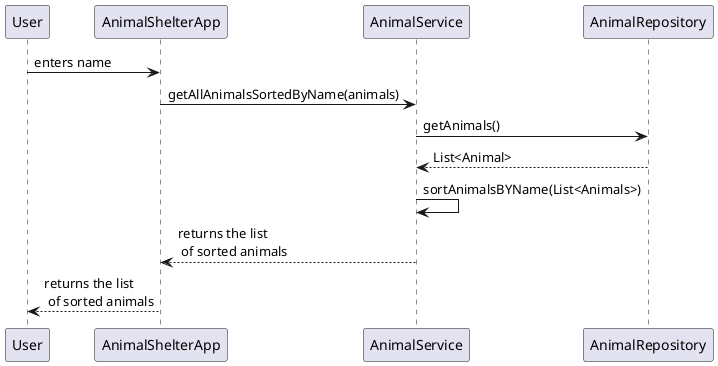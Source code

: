 @startuml

User -> AnimalShelterApp : enters name
AnimalShelterApp -> AnimalService : getAllAnimalsSortedByName(animals)
AnimalService -> AnimalRepository : getAnimals()
AnimalService <-- AnimalRepository : List<Animal>


AnimalService -> AnimalService : sortAnimalsBYName(List<Animals>)
AnimalService --> AnimalShelterApp : returns the list\n of sorted animals
AnimalShelterApp --> User : returns the list\n of sorted animals



@enduml




